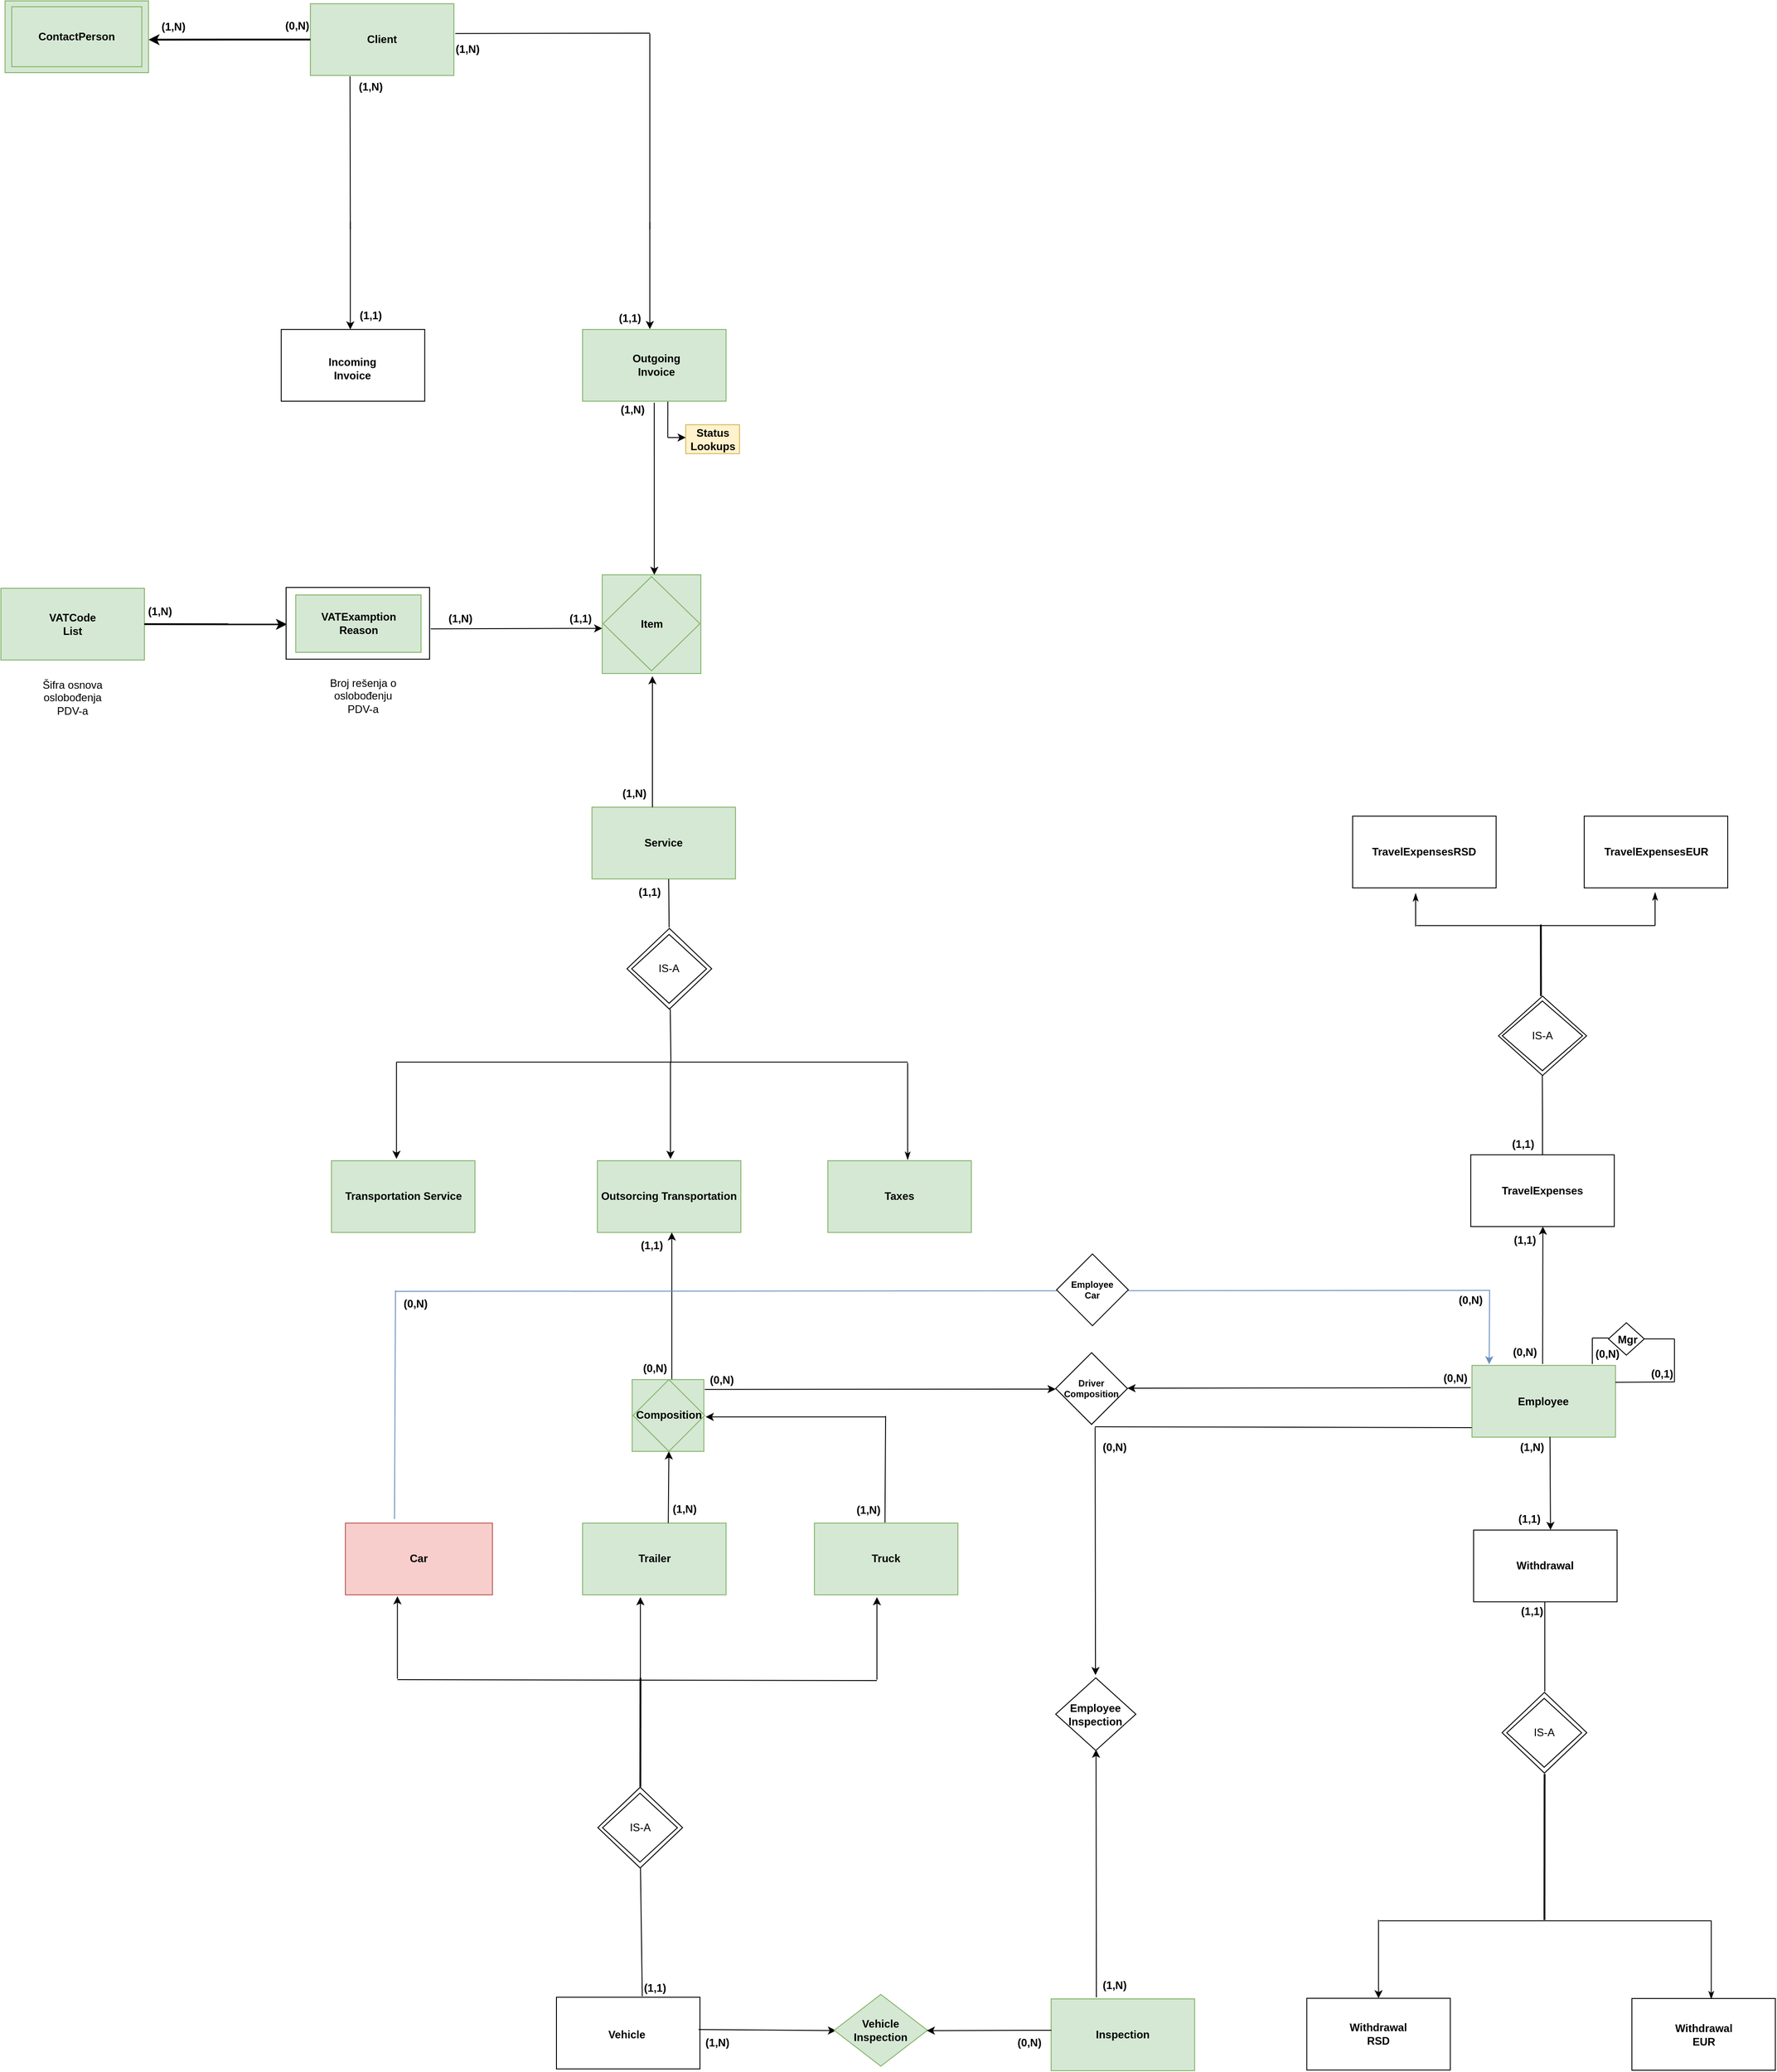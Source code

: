 <mxfile version="27.0.5">
  <diagram id="C5RBs43oDa-KdzZeNtuy" name="Page-1">
    <mxGraphModel dx="-222" dy="569" grid="1" gridSize="10" guides="1" tooltips="1" connect="1" arrows="1" fold="1" page="1" pageScale="1" pageWidth="1169" pageHeight="827" math="0" shadow="0">
      <root>
        <mxCell id="WIyWlLk6GJQsqaUBKTNV-0" />
        <mxCell id="WIyWlLk6GJQsqaUBKTNV-1" parent="WIyWlLk6GJQsqaUBKTNV-0" />
        <mxCell id="6fleU-jqkwWg-XRkz1PE-0" value="" style="rounded=0;whiteSpace=wrap;html=1;fontStyle=1;fillColor=#d5e8d4;strokeColor=#82b366;" parent="WIyWlLk6GJQsqaUBKTNV-1" vertex="1">
          <mxGeometry x="1705.12" y="83.13" width="160" height="80" as="geometry" />
        </mxCell>
        <mxCell id="6fleU-jqkwWg-XRkz1PE-1" value="&lt;span&gt;Client&lt;/span&gt;" style="text;html=1;align=center;verticalAlign=middle;whiteSpace=wrap;rounded=0;fontStyle=1" parent="WIyWlLk6GJQsqaUBKTNV-1" vertex="1">
          <mxGeometry x="1740.12" y="100.63" width="90" height="45" as="geometry" />
        </mxCell>
        <mxCell id="6fleU-jqkwWg-XRkz1PE-4" value="" style="rounded=0;whiteSpace=wrap;html=1;fontStyle=1;fillColor=#d5e8d4;strokeColor=#82b366;" parent="WIyWlLk6GJQsqaUBKTNV-1" vertex="1">
          <mxGeometry x="3000.37" y="1601.6" width="160" height="80" as="geometry" />
        </mxCell>
        <mxCell id="6fleU-jqkwWg-XRkz1PE-5" value="&lt;span&gt;Employee&lt;/span&gt;" style="text;html=1;align=center;verticalAlign=middle;whiteSpace=wrap;rounded=0;fontStyle=1" parent="WIyWlLk6GJQsqaUBKTNV-1" vertex="1">
          <mxGeometry x="3035.37" y="1619.1" width="90" height="45" as="geometry" />
        </mxCell>
        <mxCell id="6fleU-jqkwWg-XRkz1PE-13" value="" style="rounded=0;whiteSpace=wrap;html=1;fontStyle=1;fillColor=#d5e8d4;strokeColor=#82b366;" parent="WIyWlLk6GJQsqaUBKTNV-1" vertex="1">
          <mxGeometry x="2008.62" y="446.38" width="160" height="80" as="geometry" />
        </mxCell>
        <mxCell id="6fleU-jqkwWg-XRkz1PE-14" value="&lt;span&gt;Outgoing Invoice&lt;/span&gt;" style="text;html=1;align=center;verticalAlign=middle;whiteSpace=wrap;rounded=0;fontStyle=1" parent="WIyWlLk6GJQsqaUBKTNV-1" vertex="1">
          <mxGeometry x="2045.62" y="463.88" width="90" height="45" as="geometry" />
        </mxCell>
        <mxCell id="6fleU-jqkwWg-XRkz1PE-23" style="edgeStyle=orthogonalEdgeStyle;rounded=0;orthogonalLoop=1;jettySize=auto;html=1;endArrow=classic;endFill=1;fontStyle=1;startFill=0;" parent="WIyWlLk6GJQsqaUBKTNV-1" edge="1">
          <mxGeometry relative="1" as="geometry">
            <mxPoint x="1749.62" y="446.38" as="targetPoint" />
            <mxPoint x="1749.62" y="326.13" as="sourcePoint" />
          </mxGeometry>
        </mxCell>
        <mxCell id="6fleU-jqkwWg-XRkz1PE-24" value="" style="rounded=0;whiteSpace=wrap;html=1;fontStyle=1" parent="WIyWlLk6GJQsqaUBKTNV-1" vertex="1">
          <mxGeometry x="1672.62" y="446.38" width="160" height="80" as="geometry" />
        </mxCell>
        <mxCell id="6fleU-jqkwWg-XRkz1PE-25" value="&lt;span&gt;Incoming Invoice&lt;/span&gt;" style="text;html=1;align=center;verticalAlign=middle;whiteSpace=wrap;rounded=0;fontStyle=1" parent="WIyWlLk6GJQsqaUBKTNV-1" vertex="1">
          <mxGeometry x="1706.62" y="471.38" width="90" height="37.5" as="geometry" />
        </mxCell>
        <mxCell id="6fleU-jqkwWg-XRkz1PE-32" value="" style="rounded=0;whiteSpace=wrap;html=1;fontStyle=1;" parent="WIyWlLk6GJQsqaUBKTNV-1" vertex="1">
          <mxGeometry x="1979.5" y="2306.1" width="160" height="80" as="geometry" />
        </mxCell>
        <mxCell id="6fleU-jqkwWg-XRkz1PE-33" value="&lt;span&gt;Vehicle&lt;/span&gt;" style="text;html=1;align=center;verticalAlign=middle;whiteSpace=wrap;rounded=0;fontStyle=1" parent="WIyWlLk6GJQsqaUBKTNV-1" vertex="1">
          <mxGeometry x="2013.38" y="2325.1" width="90" height="45" as="geometry" />
        </mxCell>
        <mxCell id="6fleU-jqkwWg-XRkz1PE-47" value="TravelExpenses" style="rounded=0;whiteSpace=wrap;html=1;fontStyle=1" parent="WIyWlLk6GJQsqaUBKTNV-1" vertex="1">
          <mxGeometry x="2999.04" y="1366.75" width="160" height="80" as="geometry" />
        </mxCell>
        <mxCell id="6fleU-jqkwWg-XRkz1PE-91" value="&lt;span&gt;(1,1)&lt;/span&gt;" style="text;html=1;align=center;verticalAlign=middle;resizable=0;points=[];autosize=1;strokeColor=none;fillColor=none;fontStyle=1" parent="WIyWlLk6GJQsqaUBKTNV-1" vertex="1">
          <mxGeometry x="1746.62" y="416.38" width="50" height="30" as="geometry" />
        </mxCell>
        <mxCell id="6fleU-jqkwWg-XRkz1PE-92" value="&lt;span&gt;(1,N)&lt;/span&gt;" style="text;html=1;align=center;verticalAlign=middle;resizable=0;points=[];autosize=1;strokeColor=none;fillColor=none;fontStyle=1" parent="WIyWlLk6GJQsqaUBKTNV-1" vertex="1">
          <mxGeometry x="1746.62" y="160.89" width="50" height="30" as="geometry" />
        </mxCell>
        <mxCell id="6fleU-jqkwWg-XRkz1PE-93" value="&lt;span&gt;(1,1)&lt;/span&gt;" style="text;html=1;align=center;verticalAlign=middle;resizable=0;points=[];autosize=1;strokeColor=none;fillColor=none;fontStyle=1" parent="WIyWlLk6GJQsqaUBKTNV-1" vertex="1">
          <mxGeometry x="2035.62" y="419.26" width="50" height="30" as="geometry" />
        </mxCell>
        <mxCell id="6fleU-jqkwWg-XRkz1PE-96" value="" style="endArrow=none;html=1;rounded=0;fontStyle=1" parent="WIyWlLk6GJQsqaUBKTNV-1" edge="1">
          <mxGeometry width="50" height="50" relative="1" as="geometry">
            <mxPoint x="2083.62" y="334.9" as="sourcePoint" />
            <mxPoint x="2083.62" y="116.64" as="targetPoint" />
          </mxGeometry>
        </mxCell>
        <mxCell id="6fleU-jqkwWg-XRkz1PE-97" style="edgeStyle=orthogonalEdgeStyle;rounded=0;orthogonalLoop=1;jettySize=auto;html=1;endArrow=classic;endFill=1;fontStyle=1;exitX=0.5;exitY=1;exitDx=0;exitDy=0;startFill=0;" parent="WIyWlLk6GJQsqaUBKTNV-1" edge="1">
          <mxGeometry relative="1" as="geometry">
            <mxPoint x="2083.62" y="445.95" as="targetPoint" />
            <mxPoint x="2083.62" y="326.82" as="sourcePoint" />
          </mxGeometry>
        </mxCell>
        <mxCell id="6fleU-jqkwWg-XRkz1PE-98" value="&lt;span&gt;(1,N)&lt;/span&gt;" style="text;html=1;align=center;verticalAlign=middle;resizable=0;points=[];autosize=1;strokeColor=none;fillColor=none;fontStyle=1" parent="WIyWlLk6GJQsqaUBKTNV-1" vertex="1">
          <mxGeometry x="1855.12" y="118.89" width="50" height="30" as="geometry" />
        </mxCell>
        <mxCell id="6fleU-jqkwWg-XRkz1PE-134" value="" style="endArrow=none;html=1;rounded=0;fontStyle=1;endFill=1;startFill=0;" parent="WIyWlLk6GJQsqaUBKTNV-1" edge="1">
          <mxGeometry width="50" height="50" relative="1" as="geometry">
            <mxPoint x="1749.62" y="334.9" as="sourcePoint" />
            <mxPoint x="1749.32" y="164.13" as="targetPoint" />
          </mxGeometry>
        </mxCell>
        <mxCell id="6fleU-jqkwWg-XRkz1PE-135" value="" style="endArrow=none;html=1;rounded=0;fontStyle=1;endFill=1;entryX=1.016;entryY=0.416;entryDx=0;entryDy=0;entryPerimeter=0;startArrow=none;startFill=0;" parent="WIyWlLk6GJQsqaUBKTNV-1" edge="1">
          <mxGeometry width="50" height="50" relative="1" as="geometry">
            <mxPoint x="2083.62" y="115.95" as="sourcePoint" />
            <mxPoint x="1866.68" y="116.41" as="targetPoint" />
            <Array as="points" />
          </mxGeometry>
        </mxCell>
        <mxCell id="KJzYNLKTrp_ooMd6hEDH-20" value="" style="endArrow=classic;html=1;rounded=0;fontStyle=1;endFill=1;startFill=0;exitX=0.998;exitY=0.261;exitDx=0;exitDy=0;exitPerimeter=0;" parent="WIyWlLk6GJQsqaUBKTNV-1" edge="1">
          <mxGeometry width="50" height="50" relative="1" as="geometry">
            <mxPoint x="2088.52" y="527.96" as="sourcePoint" />
            <mxPoint x="2088.62" y="720" as="targetPoint" />
          </mxGeometry>
        </mxCell>
        <mxCell id="KJzYNLKTrp_ooMd6hEDH-23" value="Service" style="rounded=0;whiteSpace=wrap;html=1;fontStyle=1;fillColor=#d5e8d4;strokeColor=#82b366;" parent="WIyWlLk6GJQsqaUBKTNV-1" vertex="1">
          <mxGeometry x="2019.12" y="979.1" width="160" height="80" as="geometry" />
        </mxCell>
        <mxCell id="KJzYNLKTrp_ooMd6hEDH-26" value="&lt;span&gt;(1,N)&lt;/span&gt;" style="text;html=1;align=center;verticalAlign=middle;resizable=0;points=[];autosize=1;strokeColor=none;fillColor=none;fontStyle=1" parent="WIyWlLk6GJQsqaUBKTNV-1" vertex="1">
          <mxGeometry x="2038.62" y="521.13" width="50" height="30" as="geometry" />
        </mxCell>
        <mxCell id="KJzYNLKTrp_ooMd6hEDH-133" value="Inspection" style="rounded=0;whiteSpace=wrap;html=1;fontStyle=1;fillColor=#d5e8d4;strokeColor=#82b366;" parent="WIyWlLk6GJQsqaUBKTNV-1" vertex="1">
          <mxGeometry x="2531.12" y="2308.0" width="160" height="80" as="geometry" />
        </mxCell>
        <mxCell id="JLQM5sAZSnSmbtlJIYIe-23" value="Truck" style="rounded=0;whiteSpace=wrap;html=1;fontStyle=1;fillColor=#d5e8d4;strokeColor=#82b366;" parent="WIyWlLk6GJQsqaUBKTNV-1" vertex="1">
          <mxGeometry x="2267.12" y="1777.4" width="160" height="80" as="geometry" />
        </mxCell>
        <mxCell id="JLQM5sAZSnSmbtlJIYIe-24" value="Trailer" style="rounded=0;whiteSpace=wrap;html=1;fontStyle=1;fillColor=#d5e8d4;strokeColor=#82b366;" parent="WIyWlLk6GJQsqaUBKTNV-1" vertex="1">
          <mxGeometry x="2008.62" y="1777.4" width="160" height="80" as="geometry" />
        </mxCell>
        <mxCell id="JLQM5sAZSnSmbtlJIYIe-49" value="&lt;span&gt;(1,N)&lt;/span&gt;" style="text;html=1;align=center;verticalAlign=middle;resizable=0;points=[];autosize=1;strokeColor=none;fillColor=none;fontStyle=1" parent="WIyWlLk6GJQsqaUBKTNV-1" vertex="1">
          <mxGeometry x="2040.5" y="949.1" width="50" height="30" as="geometry" />
        </mxCell>
        <mxCell id="JLQM5sAZSnSmbtlJIYIe-55" value="" style="rhombus;whiteSpace=wrap;html=1;" parent="WIyWlLk6GJQsqaUBKTNV-1" vertex="1">
          <mxGeometry x="2025.62" y="2072" width="94.5" height="90" as="geometry" />
        </mxCell>
        <mxCell id="JLQM5sAZSnSmbtlJIYIe-56" value="IS-A" style="rhombus;whiteSpace=wrap;html=1;" parent="WIyWlLk6GJQsqaUBKTNV-1" vertex="1">
          <mxGeometry x="2030.87" y="2078.68" width="83.5" height="76.82" as="geometry" />
        </mxCell>
        <mxCell id="FQBhquQ9skOd-RJN0nXC-3" value="Withdrawal" style="rounded=0;whiteSpace=wrap;html=1;fontStyle=1" parent="WIyWlLk6GJQsqaUBKTNV-1" vertex="1">
          <mxGeometry x="3002.18" y="1785.2" width="160" height="80" as="geometry" />
        </mxCell>
        <mxCell id="JY_EDOV9F8wMyD7FQhxF-16" value="VATCode&lt;div&gt;List&lt;/div&gt;" style="rounded=0;whiteSpace=wrap;html=1;fontStyle=1;fillColor=#d5e8d4;strokeColor=#82b366;" parent="WIyWlLk6GJQsqaUBKTNV-1" vertex="1">
          <mxGeometry x="1360.0" y="735.0" width="160" height="80" as="geometry" />
        </mxCell>
        <mxCell id="JY_EDOV9F8wMyD7FQhxF-20" value="" style="endArrow=classic;html=1;rounded=0;endFill=1;strokeWidth=2;exitX=1;exitY=0.5;exitDx=0;exitDy=0;" parent="WIyWlLk6GJQsqaUBKTNV-1" source="JY_EDOV9F8wMyD7FQhxF-16" edge="1">
          <mxGeometry width="50" height="50" relative="1" as="geometry">
            <mxPoint x="1579.0" y="775.54" as="sourcePoint" />
            <mxPoint x="1679.0" y="775.19" as="targetPoint" />
          </mxGeometry>
        </mxCell>
        <mxCell id="JY_EDOV9F8wMyD7FQhxF-23" value="&lt;span style=&quot;color: rgba(0, 0, 0, 0); font-family: monospace; font-size: 0px; font-weight: 400; text-align: start; text-wrap-mode: nowrap;&quot;&gt;%3CmxGraphModel%3E%3Croot%3E%3CmxCell%20id%3D%220%22%2F%3E%3CmxCell%20id%3D%221%22%20parent%3D%220%22%2F%3E%3CmxCell%20id%3D%222%22%20value%3D%22Price%26lt%3Bdiv%26gt%3BSpecification%26lt%3B%2Fdiv%26gt%3B%22%20style%3D%22rounded%3D0%3BwhiteSpace%3Dwrap%3Bhtml%3D1%3BfontStyle%3D1%22%20vertex%3D%221%22%20parent%3D%221%22%3E%3CmxGeometry%20x%3D%22954%22%20y%3D%221819%22%20width%3D%22160%22%20height%3D%2280%22%20as%3D%22geometry%22%2F%3E%3C%2FmxCell%3E%3C%2Froot%3E%3C%2FmxGraphModel%3E&lt;/span&gt;" style="rounded=0;whiteSpace=wrap;html=1;fontStyle=1" parent="WIyWlLk6GJQsqaUBKTNV-1" vertex="1">
          <mxGeometry x="1678.0" y="734.07" width="160" height="80" as="geometry" />
        </mxCell>
        <mxCell id="vOSCY3Hg0piOMHUVaGEQ-7" value="" style="endArrow=classic;html=1;rounded=0;endFill=1;startFill=0;entryX=0.971;entryY=0.895;entryDx=0;entryDy=0;entryPerimeter=0;" parent="WIyWlLk6GJQsqaUBKTNV-1" target="nr9qznxnuRBBL26ijgo9-61" edge="1">
          <mxGeometry width="50" height="50" relative="1" as="geometry">
            <mxPoint x="3087.37" y="1681.2" as="sourcePoint" />
            <mxPoint x="3087" y="1740" as="targetPoint" />
          </mxGeometry>
        </mxCell>
        <mxCell id="_1RglAVevbmalXWGtEXD-6" value="" style="rhombus;whiteSpace=wrap;html=1;" parent="WIyWlLk6GJQsqaUBKTNV-1" vertex="1">
          <mxGeometry x="3033.93" y="1966.17" width="94.5" height="90" as="geometry" />
        </mxCell>
        <mxCell id="_1RglAVevbmalXWGtEXD-7" value="IS-A" style="rhombus;whiteSpace=wrap;html=1;" parent="WIyWlLk6GJQsqaUBKTNV-1" vertex="1">
          <mxGeometry x="3039.18" y="1972.85" width="83.5" height="76.82" as="geometry" />
        </mxCell>
        <mxCell id="_1RglAVevbmalXWGtEXD-8" value="&lt;b&gt;(1,1)&lt;/b&gt;" style="text;html=1;align=center;verticalAlign=middle;resizable=0;points=[];autosize=1;strokeColor=none;fillColor=none;" parent="WIyWlLk6GJQsqaUBKTNV-1" vertex="1">
          <mxGeometry x="3042.17" y="1861.0" width="50" height="30" as="geometry" />
        </mxCell>
        <mxCell id="_1RglAVevbmalXWGtEXD-12" value="" style="endArrow=none;html=1;rounded=0;" parent="WIyWlLk6GJQsqaUBKTNV-1" edge="1">
          <mxGeometry width="50" height="50" relative="1" as="geometry">
            <mxPoint x="2897.18" y="2220.87" as="sourcePoint" />
            <mxPoint x="3267.18" y="2220.87" as="targetPoint" />
          </mxGeometry>
        </mxCell>
        <mxCell id="_1RglAVevbmalXWGtEXD-13" value="" style="endArrow=classic;html=1;rounded=0;exitX=0.5;exitY=0;exitDx=0;exitDy=0;endFill=1;entryX=0.5;entryY=0;entryDx=0;entryDy=0;" parent="WIyWlLk6GJQsqaUBKTNV-1" target="_1RglAVevbmalXWGtEXD-15" edge="1">
          <mxGeometry width="50" height="50" relative="1" as="geometry">
            <mxPoint x="2896.18" y="2219.87" as="sourcePoint" />
            <mxPoint x="2896.18" y="2289.87" as="targetPoint" />
          </mxGeometry>
        </mxCell>
        <mxCell id="_1RglAVevbmalXWGtEXD-14" value="" style="endArrow=classicThin;html=1;rounded=0;exitX=0.559;exitY=0.054;exitDx=0;exitDy=0;exitPerimeter=0;endFill=1;" parent="WIyWlLk6GJQsqaUBKTNV-1" edge="1">
          <mxGeometry width="50" height="50" relative="1" as="geometry">
            <mxPoint x="3267.18" y="2220.68" as="sourcePoint" />
            <mxPoint x="3267.18" y="2308.37" as="targetPoint" />
          </mxGeometry>
        </mxCell>
        <mxCell id="_1RglAVevbmalXWGtEXD-15" value="Withdrawal&lt;div&gt;RSD&lt;/div&gt;" style="rounded=0;whiteSpace=wrap;html=1;fontStyle=1" parent="WIyWlLk6GJQsqaUBKTNV-1" vertex="1">
          <mxGeometry x="2816.18" y="2307.31" width="160" height="80" as="geometry" />
        </mxCell>
        <mxCell id="_1RglAVevbmalXWGtEXD-16" value="Withdrawal&lt;div&gt;EUR&lt;/div&gt;" style="rounded=0;whiteSpace=wrap;html=1;fontStyle=1" parent="WIyWlLk6GJQsqaUBKTNV-1" vertex="1">
          <mxGeometry x="3178.68" y="2307.55" width="160" height="80" as="geometry" />
        </mxCell>
        <mxCell id="_1RglAVevbmalXWGtEXD-41" value="" style="edgeStyle=none;orthogonalLoop=1;jettySize=auto;html=1;rounded=0;strokeWidth=2;exitX=0;exitY=0.5;exitDx=0;exitDy=0;entryX=0.251;entryY=0.98;entryDx=0;entryDy=0;entryPerimeter=0;" parent="WIyWlLk6GJQsqaUBKTNV-1" source="6fleU-jqkwWg-XRkz1PE-0" edge="1">
          <mxGeometry width="100" relative="1" as="geometry">
            <mxPoint x="1677.12" y="183.96" as="sourcePoint" />
            <mxPoint x="1524.62" y="123.24" as="targetPoint" />
            <Array as="points" />
          </mxGeometry>
        </mxCell>
        <mxCell id="_1RglAVevbmalXWGtEXD-43" value="&lt;b&gt;(0,N)&lt;/b&gt;" style="text;html=1;align=center;verticalAlign=middle;resizable=0;points=[];autosize=1;strokeColor=none;fillColor=none;" parent="WIyWlLk6GJQsqaUBKTNV-1" vertex="1">
          <mxGeometry x="1664.87" y="93.24" width="50" height="30" as="geometry" />
        </mxCell>
        <mxCell id="_1RglAVevbmalXWGtEXD-44" value="" style="rounded=0;whiteSpace=wrap;html=1;fontStyle=1;fillColor=#d5e8d4;strokeColor=#82b366;" parent="WIyWlLk6GJQsqaUBKTNV-1" vertex="1">
          <mxGeometry x="1364.62" y="80.0" width="160" height="80" as="geometry" />
        </mxCell>
        <mxCell id="_1RglAVevbmalXWGtEXD-55" value="ContactPerson" style="rounded=0;whiteSpace=wrap;html=1;fontStyle=1;fillColor=#d5e8d4;strokeColor=#82b366;" parent="WIyWlLk6GJQsqaUBKTNV-1" vertex="1">
          <mxGeometry x="1372.12" y="86.5" width="145" height="66.91" as="geometry" />
        </mxCell>
        <mxCell id="23Pd9BPGmexuaKqUZe4i-0" value="&lt;b&gt;(1,N)&lt;/b&gt;" style="text;html=1;align=center;verticalAlign=middle;resizable=0;points=[];autosize=1;strokeColor=none;fillColor=none;fontColor=light-dark(#000000, #ff6ccb);" parent="WIyWlLk6GJQsqaUBKTNV-1" vertex="1">
          <mxGeometry x="1512.18" y="746.45" width="50" height="30" as="geometry" />
        </mxCell>
        <mxCell id="jLJpwwm2E1j9XLziIUlm-2" value="" style="whiteSpace=wrap;html=1;aspect=fixed;fillColor=#d5e8d4;strokeColor=#82b366;" parent="WIyWlLk6GJQsqaUBKTNV-1" vertex="1">
          <mxGeometry x="2030.5" y="720" width="110" height="110" as="geometry" />
        </mxCell>
        <mxCell id="jLJpwwm2E1j9XLziIUlm-3" value="&lt;span style=&quot;font-weight: 700;&quot;&gt;Item&lt;/span&gt;" style="rhombus;whiteSpace=wrap;html=1;movable=1;resizable=1;rotatable=1;deletable=1;editable=1;locked=0;connectable=1;fillColor=#d5e8d4;strokeColor=#82b366;" parent="WIyWlLk6GJQsqaUBKTNV-1" vertex="1">
          <mxGeometry x="2031.5" y="722" width="108" height="105" as="geometry" />
        </mxCell>
        <mxCell id="jLJpwwm2E1j9XLziIUlm-4" value="" style="endArrow=classic;html=1;rounded=0;endFill=1;startFill=0;" parent="WIyWlLk6GJQsqaUBKTNV-1" edge="1">
          <mxGeometry width="50" height="50" relative="1" as="geometry">
            <mxPoint x="2086.5" y="979.1" as="sourcePoint" />
            <mxPoint x="2086.5" y="833" as="targetPoint" />
          </mxGeometry>
        </mxCell>
        <mxCell id="jLJpwwm2E1j9XLziIUlm-5" value="&lt;b&gt;(1,N)&lt;/b&gt;" style="text;html=1;align=center;verticalAlign=middle;resizable=0;points=[];autosize=1;strokeColor=none;fillColor=none;fontColor=light-dark(#000000, #ff6ccb);" parent="WIyWlLk6GJQsqaUBKTNV-1" vertex="1">
          <mxGeometry x="1847.0" y="753.5" width="50" height="30" as="geometry" />
        </mxCell>
        <mxCell id="jLJpwwm2E1j9XLziIUlm-6" value="&lt;b&gt;(1,1)&lt;/b&gt;" style="text;html=1;align=center;verticalAlign=middle;resizable=0;points=[];autosize=1;strokeColor=none;fillColor=none;" parent="WIyWlLk6GJQsqaUBKTNV-1" vertex="1">
          <mxGeometry x="1980.5" y="753.5" width="50" height="30" as="geometry" />
        </mxCell>
        <mxCell id="jLJpwwm2E1j9XLziIUlm-9" value="&lt;b&gt;VATExamption&lt;/b&gt;&lt;div&gt;&lt;b&gt;Reason&lt;/b&gt;&lt;/div&gt;" style="text;html=1;align=center;verticalAlign=middle;whiteSpace=wrap;rounded=0;fillColor=#d5e8d4;strokeColor=#82b366;" parent="WIyWlLk6GJQsqaUBKTNV-1" vertex="1">
          <mxGeometry x="1688.75" y="742.45" width="139.75" height="63.98" as="geometry" />
        </mxCell>
        <mxCell id="I9pMaQt8I24prFdbPWmR-0" value="" style="endArrow=none;html=1;rounded=0;" parent="WIyWlLk6GJQsqaUBKTNV-1" edge="1">
          <mxGeometry width="50" height="50" relative="1" as="geometry">
            <mxPoint x="2105.12" y="1113.3" as="sourcePoint" />
            <mxPoint x="2104.62" y="1059.3" as="targetPoint" />
          </mxGeometry>
        </mxCell>
        <mxCell id="I9pMaQt8I24prFdbPWmR-1" value="" style="endArrow=none;html=1;rounded=0;endFill=1;exitX=0.5;exitY=1;exitDx=0;exitDy=0;strokeWidth=1;startFill=0;" parent="WIyWlLk6GJQsqaUBKTNV-1" edge="1">
          <mxGeometry width="50" height="50" relative="1" as="geometry">
            <mxPoint x="2106.37" y="1204.27" as="sourcePoint" />
            <mxPoint x="2107.12" y="1263.3" as="targetPoint" />
          </mxGeometry>
        </mxCell>
        <mxCell id="I9pMaQt8I24prFdbPWmR-2" value="" style="rhombus;whiteSpace=wrap;html=1;" parent="WIyWlLk6GJQsqaUBKTNV-1" vertex="1">
          <mxGeometry x="2058.12" y="1114.27" width="94.5" height="90" as="geometry" />
        </mxCell>
        <mxCell id="I9pMaQt8I24prFdbPWmR-3" value="IS-A" style="rhombus;whiteSpace=wrap;html=1;" parent="WIyWlLk6GJQsqaUBKTNV-1" vertex="1">
          <mxGeometry x="2063.37" y="1120.95" width="83.5" height="76.82" as="geometry" />
        </mxCell>
        <mxCell id="I9pMaQt8I24prFdbPWmR-4" value="&lt;b&gt;(1,1)&lt;/b&gt;" style="text;html=1;align=center;verticalAlign=middle;resizable=0;points=[];autosize=1;strokeColor=none;fillColor=none;" parent="WIyWlLk6GJQsqaUBKTNV-1" vertex="1">
          <mxGeometry x="2058.12" y="1059.1" width="50" height="30" as="geometry" />
        </mxCell>
        <mxCell id="I9pMaQt8I24prFdbPWmR-6" value="Transportation Service" style="rounded=0;whiteSpace=wrap;html=1;fontStyle=1;fillColor=#d5e8d4;strokeColor=#82b366;" parent="WIyWlLk6GJQsqaUBKTNV-1" vertex="1">
          <mxGeometry x="1728.62" y="1373.3" width="160" height="80" as="geometry" />
        </mxCell>
        <mxCell id="q068-KadxLZRPtvk7sRx-6" value="&lt;b&gt;Status&lt;br&gt;Lookups&lt;/b&gt;" style="rounded=0;whiteSpace=wrap;html=1;fillColor=#fff2cc;strokeColor=#d6b656;" parent="WIyWlLk6GJQsqaUBKTNV-1" vertex="1">
          <mxGeometry x="2123.62" y="552.63" width="60" height="32.27" as="geometry" />
        </mxCell>
        <mxCell id="q068-KadxLZRPtvk7sRx-8" value="" style="endArrow=none;html=1;rounded=0;entryX=0.594;entryY=0.981;entryDx=0;entryDy=0;entryPerimeter=0;" parent="WIyWlLk6GJQsqaUBKTNV-1" edge="1">
          <mxGeometry width="50" height="50" relative="1" as="geometry">
            <mxPoint x="2103.62" y="566.9" as="sourcePoint" />
            <mxPoint x="2103.66" y="526.86" as="targetPoint" />
          </mxGeometry>
        </mxCell>
        <mxCell id="wU-jtw-yqAymgOgauggo-0" value="" style="endArrow=none;html=1;rounded=0;" parent="WIyWlLk6GJQsqaUBKTNV-1" edge="1">
          <mxGeometry width="50" height="50" relative="1" as="geometry">
            <mxPoint x="1801.12" y="1263.4" as="sourcePoint" />
            <mxPoint x="2371.12" y="1263.4" as="targetPoint" />
          </mxGeometry>
        </mxCell>
        <mxCell id="wU-jtw-yqAymgOgauggo-1" value="" style="endArrow=classic;html=1;rounded=0;endFill=1;" parent="WIyWlLk6GJQsqaUBKTNV-1" edge="1">
          <mxGeometry width="50" height="50" relative="1" as="geometry">
            <mxPoint x="1801.12" y="1263.3" as="sourcePoint" />
            <mxPoint x="1801.12" y="1371.3" as="targetPoint" />
          </mxGeometry>
        </mxCell>
        <mxCell id="wU-jtw-yqAymgOgauggo-2" value="" style="endArrow=classic;html=1;rounded=0;endFill=1;" parent="WIyWlLk6GJQsqaUBKTNV-1" edge="1">
          <mxGeometry width="50" height="50" relative="1" as="geometry">
            <mxPoint x="2106.62" y="1263.3" as="sourcePoint" />
            <mxPoint x="2106.62" y="1371.3" as="targetPoint" />
          </mxGeometry>
        </mxCell>
        <mxCell id="wU-jtw-yqAymgOgauggo-3" value="" style="endArrow=classicThin;html=1;rounded=0;endFill=1;" parent="WIyWlLk6GJQsqaUBKTNV-1" edge="1">
          <mxGeometry width="50" height="50" relative="1" as="geometry">
            <mxPoint x="2371.12" y="1264.3" as="sourcePoint" />
            <mxPoint x="2371.12" y="1372.3" as="targetPoint" />
          </mxGeometry>
        </mxCell>
        <mxCell id="wU-jtw-yqAymgOgauggo-4" value="Outsorcing Transportation" style="rounded=0;whiteSpace=wrap;html=1;fontStyle=1;fillColor=#d5e8d4;strokeColor=#82b366;" parent="WIyWlLk6GJQsqaUBKTNV-1" vertex="1">
          <mxGeometry x="2025.12" y="1373.3" width="160" height="80" as="geometry" />
        </mxCell>
        <mxCell id="wU-jtw-yqAymgOgauggo-5" value="Taxes" style="rounded=0;whiteSpace=wrap;html=1;fontStyle=1;fillColor=#d5e8d4;strokeColor=#82b366;" parent="WIyWlLk6GJQsqaUBKTNV-1" vertex="1">
          <mxGeometry x="2282.12" y="1373.3" width="160" height="80" as="geometry" />
        </mxCell>
        <mxCell id="wU-jtw-yqAymgOgauggo-9" value="" style="endArrow=classic;html=1;rounded=0;endFill=1;" parent="WIyWlLk6GJQsqaUBKTNV-1" edge="1">
          <mxGeometry width="50" height="50" relative="1" as="geometry">
            <mxPoint x="2108.12" y="1617.4" as="sourcePoint" />
            <mxPoint x="2108.12" y="1453.3" as="targetPoint" />
          </mxGeometry>
        </mxCell>
        <mxCell id="wU-jtw-yqAymgOgauggo-13" value="&lt;b&gt;(1,1)&lt;/b&gt;" style="text;html=1;align=center;verticalAlign=middle;whiteSpace=wrap;rounded=0;" parent="WIyWlLk6GJQsqaUBKTNV-1" vertex="1">
          <mxGeometry x="2055.5" y="1453.3" width="60" height="30" as="geometry" />
        </mxCell>
        <mxCell id="lh2_92bgUW_Hdn3y_NVo-3" value="Car" style="rounded=0;whiteSpace=wrap;html=1;fontStyle=1;fillColor=#f8cecc;strokeColor=#b85450;" parent="WIyWlLk6GJQsqaUBKTNV-1" vertex="1">
          <mxGeometry x="1744.12" y="1777.4" width="164" height="80" as="geometry" />
        </mxCell>
        <mxCell id="nr9qznxnuRBBL26ijgo9-0" value="&lt;b&gt;(1,N)&lt;/b&gt;" style="text;html=1;align=center;verticalAlign=middle;resizable=0;points=[];autosize=1;strokeColor=none;fillColor=none;" parent="WIyWlLk6GJQsqaUBKTNV-1" vertex="1">
          <mxGeometry x="1526.62" y="93.9" width="50" height="30" as="geometry" />
        </mxCell>
        <mxCell id="nr9qznxnuRBBL26ijgo9-17" value="" style="endArrow=classic;html=1;rounded=0;fontStyle=1;endFill=1;startFill=0;exitX=0.99;exitY=0.45;exitDx=0;exitDy=0;exitPerimeter=0;" parent="WIyWlLk6GJQsqaUBKTNV-1" source="6fleU-jqkwWg-XRkz1PE-32" edge="1">
          <mxGeometry width="50" height="50" relative="1" as="geometry">
            <mxPoint x="2211.837" y="2343" as="sourcePoint" />
            <mxPoint x="2291.18" y="2343.27" as="targetPoint" />
          </mxGeometry>
        </mxCell>
        <mxCell id="nr9qznxnuRBBL26ijgo9-22" value="" style="endArrow=classic;html=1;rounded=0;" parent="WIyWlLk6GJQsqaUBKTNV-1" edge="1">
          <mxGeometry width="50" height="50" relative="1" as="geometry">
            <mxPoint x="2103.62" y="566.9" as="sourcePoint" />
            <mxPoint x="2123.62" y="566.9" as="targetPoint" />
          </mxGeometry>
        </mxCell>
        <mxCell id="nr9qznxnuRBBL26ijgo9-23" value="" style="endArrow=classic;html=1;rounded=0;endFill=1;strokeWidth=1;exitX=1.008;exitY=0.577;exitDx=0;exitDy=0;exitPerimeter=0;" parent="WIyWlLk6GJQsqaUBKTNV-1" source="JY_EDOV9F8wMyD7FQhxF-23" edge="1">
          <mxGeometry width="50" height="50" relative="1" as="geometry">
            <mxPoint x="1860.25" y="779.69" as="sourcePoint" />
            <mxPoint x="2030.5" y="779.69" as="targetPoint" />
          </mxGeometry>
        </mxCell>
        <mxCell id="nr9qznxnuRBBL26ijgo9-27" value="" style="whiteSpace=wrap;html=1;aspect=fixed;container=1;fillColor=#d5e8d4;strokeColor=#82b366;" parent="WIyWlLk6GJQsqaUBKTNV-1" vertex="1">
          <mxGeometry x="2063.87" y="1617.4" width="80" height="80" as="geometry" />
        </mxCell>
        <mxCell id="nr9qznxnuRBBL26ijgo9-28" value="&lt;span style=&quot;font-weight: 700;&quot;&gt;Composition&lt;/span&gt;" style="rhombus;whiteSpace=wrap;html=1;movable=1;resizable=1;rotatable=1;deletable=1;editable=1;locked=0;connectable=1;fillColor=#d5e8d4;strokeColor=#82b366;container=0;" parent="WIyWlLk6GJQsqaUBKTNV-1" vertex="1">
          <mxGeometry x="2064.87" y="1617.4" width="80" height="80" as="geometry" />
        </mxCell>
        <mxCell id="nr9qznxnuRBBL26ijgo9-29" value="(0,N)" style="text;html=1;align=center;verticalAlign=middle;resizable=0;points=[];autosize=1;strokeColor=none;fillColor=none;fontStyle=1" parent="WIyWlLk6GJQsqaUBKTNV-1" vertex="1">
          <mxGeometry x="2063.87" y="1590.4" width="50" height="30" as="geometry" />
        </mxCell>
        <mxCell id="nr9qznxnuRBBL26ijgo9-30" value="" style="endArrow=classic;html=1;rounded=0;endFill=1;entryX=0.5;entryY=1;entryDx=0;entryDy=0;" parent="WIyWlLk6GJQsqaUBKTNV-1" target="nr9qznxnuRBBL26ijgo9-28" edge="1">
          <mxGeometry width="50" height="50" relative="1" as="geometry">
            <mxPoint x="2104.2" y="1777.4" as="sourcePoint" />
            <mxPoint x="2104.2" y="1707.4" as="targetPoint" />
          </mxGeometry>
        </mxCell>
        <mxCell id="nr9qznxnuRBBL26ijgo9-31" value="" style="endArrow=classic;html=1;rounded=0;endFill=1;entryX=0.5;entryY=1;entryDx=0;entryDy=0;" parent="WIyWlLk6GJQsqaUBKTNV-1" edge="1">
          <mxGeometry width="50" height="50" relative="1" as="geometry">
            <mxPoint x="2346.18" y="1659" as="sourcePoint" />
            <mxPoint x="2145.87" y="1659" as="targetPoint" />
          </mxGeometry>
        </mxCell>
        <mxCell id="nr9qznxnuRBBL26ijgo9-33" value="(1,N)" style="text;html=1;align=center;verticalAlign=middle;resizable=0;points=[];autosize=1;strokeColor=none;fillColor=none;fontStyle=1" parent="WIyWlLk6GJQsqaUBKTNV-1" vertex="1">
          <mxGeometry x="2096.87" y="1747.4" width="50" height="30" as="geometry" />
        </mxCell>
        <mxCell id="nr9qznxnuRBBL26ijgo9-34" value="(1,N)" style="text;html=1;align=center;verticalAlign=middle;resizable=0;points=[];autosize=1;strokeColor=none;fillColor=none;fontStyle=1" parent="WIyWlLk6GJQsqaUBKTNV-1" vertex="1">
          <mxGeometry x="2302.37" y="1748.4" width="50" height="30" as="geometry" />
        </mxCell>
        <mxCell id="nr9qznxnuRBBL26ijgo9-36" value="&lt;b&gt;Vehicle&lt;/b&gt;&lt;br&gt;&lt;div&gt;&lt;b&gt;Inspection&lt;/b&gt;&lt;/div&gt;" style="rhombus;whiteSpace=wrap;html=1;fillColor=#d5e8d4;strokeColor=#82b366;" parent="WIyWlLk6GJQsqaUBKTNV-1" vertex="1">
          <mxGeometry x="2289.18" y="2303" width="104" height="80" as="geometry" />
        </mxCell>
        <mxCell id="nr9qznxnuRBBL26ijgo9-38" value="" style="group;rotation=-180;" parent="WIyWlLk6GJQsqaUBKTNV-1" vertex="1" connectable="0">
          <mxGeometry x="1789.88" y="1859" width="534.95" height="94" as="geometry" />
        </mxCell>
        <mxCell id="JLQM5sAZSnSmbtlJIYIe-20" value="" style="endArrow=classic;html=1;rounded=0;endFill=1;" parent="nr9qznxnuRBBL26ijgo9-38" edge="1">
          <mxGeometry width="50" height="50" relative="1" as="geometry">
            <mxPoint x="546.963" y="93" as="sourcePoint" />
            <mxPoint x="546.963" y="1" as="targetPoint" />
          </mxGeometry>
        </mxCell>
        <mxCell id="_1RglAVevbmalXWGtEXD-56" value="" style="endArrow=classic;html=1;rounded=0;endFill=1;" parent="nr9qznxnuRBBL26ijgo9-38" edge="1">
          <mxGeometry width="50" height="50" relative="1" as="geometry">
            <mxPoint x="283.194" y="93" as="sourcePoint" />
            <mxPoint x="283.194" y="1" as="targetPoint" />
          </mxGeometry>
        </mxCell>
        <mxCell id="_1RglAVevbmalXWGtEXD-57" value="" style="endArrow=none;html=1;rounded=0;" parent="nr9qznxnuRBBL26ijgo9-38" edge="1">
          <mxGeometry width="50" height="50" relative="1" as="geometry">
            <mxPoint x="546.963" y="94" as="sourcePoint" />
            <mxPoint x="12.268" y="93" as="targetPoint" />
          </mxGeometry>
        </mxCell>
        <mxCell id="lh2_92bgUW_Hdn3y_NVo-4" value="" style="endArrow=classic;html=1;rounded=0;endFill=1;" parent="nr9qznxnuRBBL26ijgo9-38" edge="1">
          <mxGeometry width="50" height="50" relative="1" as="geometry">
            <mxPoint x="12.268" y="92" as="sourcePoint" />
            <mxPoint x="12.268" as="targetPoint" />
          </mxGeometry>
        </mxCell>
        <mxCell id="nr9qznxnuRBBL26ijgo9-44" value="" style="endArrow=none;html=1;rounded=0;endFill=1;entryX=0.5;entryY=1;entryDx=0;entryDy=0;startFill=0;exitX=0.969;exitY=0.947;exitDx=0;exitDy=0;exitPerimeter=0;" parent="WIyWlLk6GJQsqaUBKTNV-1" edge="1">
          <mxGeometry width="50" height="50" relative="1" as="geometry">
            <mxPoint x="2345.82" y="1776.81" as="sourcePoint" />
            <mxPoint x="2346.55" y="1658" as="targetPoint" />
          </mxGeometry>
        </mxCell>
        <mxCell id="nr9qznxnuRBBL26ijgo9-46" value="(1,1)" style="text;html=1;align=center;verticalAlign=middle;resizable=0;points=[];autosize=1;strokeColor=none;fillColor=none;fontStyle=1" parent="WIyWlLk6GJQsqaUBKTNV-1" vertex="1">
          <mxGeometry x="2064.37" y="2281" width="50" height="30" as="geometry" />
        </mxCell>
        <mxCell id="nr9qznxnuRBBL26ijgo9-47" value="&lt;b&gt;(1,N)&lt;/b&gt;" style="text;html=1;align=center;verticalAlign=middle;whiteSpace=wrap;rounded=0;" parent="WIyWlLk6GJQsqaUBKTNV-1" vertex="1">
          <mxGeometry x="2129.18" y="2341.5" width="60" height="30" as="geometry" />
        </mxCell>
        <mxCell id="nr9qznxnuRBBL26ijgo9-60" value="&lt;span&gt;(1,N)&lt;/span&gt;" style="text;html=1;align=center;verticalAlign=middle;resizable=0;points=[];autosize=1;strokeColor=none;fillColor=none;fontStyle=1" parent="WIyWlLk6GJQsqaUBKTNV-1" vertex="1">
          <mxGeometry x="3041.62" y="1678.43" width="50" height="30" as="geometry" />
        </mxCell>
        <mxCell id="nr9qznxnuRBBL26ijgo9-61" value="&lt;b&gt;(1,1)&lt;/b&gt;" style="text;html=1;align=center;verticalAlign=middle;resizable=0;points=[];autosize=1;strokeColor=none;fillColor=none;" parent="WIyWlLk6GJQsqaUBKTNV-1" vertex="1">
          <mxGeometry x="3039.37" y="1758.2" width="50" height="30" as="geometry" />
        </mxCell>
        <mxCell id="_1RglAVevbmalXWGtEXD-23" value="" style="endArrow=none;html=1;rounded=0;endFill=1;strokeWidth=2;startFill=0;" parent="WIyWlLk6GJQsqaUBKTNV-1" edge="1">
          <mxGeometry width="50" height="50" relative="1" as="geometry">
            <mxPoint x="3077.3" y="1189.75" as="sourcePoint" />
            <mxPoint x="3077.18" y="1110" as="targetPoint" />
          </mxGeometry>
        </mxCell>
        <mxCell id="_1RglAVevbmalXWGtEXD-28" value="" style="endArrow=none;html=1;rounded=0;" parent="WIyWlLk6GJQsqaUBKTNV-1" edge="1">
          <mxGeometry width="50" height="50" relative="1" as="geometry">
            <mxPoint x="3204.55" y="1111.1" as="sourcePoint" />
            <mxPoint x="2938.55" y="1111.1" as="targetPoint" />
          </mxGeometry>
        </mxCell>
        <mxCell id="_1RglAVevbmalXWGtEXD-33" value="TravelExpensesRSD" style="rounded=0;whiteSpace=wrap;html=1;fontStyle=1;rotation=0;" parent="WIyWlLk6GJQsqaUBKTNV-1" vertex="1">
          <mxGeometry x="2867.3" y="989.1" width="160" height="80" as="geometry" />
        </mxCell>
        <mxCell id="_1RglAVevbmalXWGtEXD-34" value="TravelExpensesEUR" style="rounded=0;whiteSpace=wrap;html=1;fontStyle=1;rotation=0;" parent="WIyWlLk6GJQsqaUBKTNV-1" vertex="1">
          <mxGeometry x="3125.55" y="989.1" width="160" height="80" as="geometry" />
        </mxCell>
        <mxCell id="_1RglAVevbmalXWGtEXD-36" value="" style="endArrow=classicThin;html=1;rounded=0;endFill=1;" parent="WIyWlLk6GJQsqaUBKTNV-1" edge="1">
          <mxGeometry width="50" height="50" relative="1" as="geometry">
            <mxPoint x="2937.55" y="1112.1" as="sourcePoint" />
            <mxPoint x="2937.55" y="1075.1" as="targetPoint" />
          </mxGeometry>
        </mxCell>
        <mxCell id="_1RglAVevbmalXWGtEXD-37" value="" style="endArrow=classicThin;html=1;rounded=0;endFill=1;" parent="WIyWlLk6GJQsqaUBKTNV-1" edge="1">
          <mxGeometry width="50" height="50" relative="1" as="geometry">
            <mxPoint x="3204.55" y="1111.1" as="sourcePoint" />
            <mxPoint x="3204.55" y="1074.1" as="targetPoint" />
          </mxGeometry>
        </mxCell>
        <mxCell id="_1RglAVevbmalXWGtEXD-26" value="&lt;b&gt;(1,1)&lt;/b&gt;" style="text;html=1;align=center;verticalAlign=middle;resizable=0;points=[];autosize=1;strokeColor=none;fillColor=none;" parent="WIyWlLk6GJQsqaUBKTNV-1" vertex="1">
          <mxGeometry x="3032.3" y="1339.75" width="50" height="30" as="geometry" />
        </mxCell>
        <mxCell id="nr9qznxnuRBBL26ijgo9-63" value="" style="rhombus;whiteSpace=wrap;html=1;rotation=0;movable=1;resizable=1;rotatable=1;deletable=1;editable=1;locked=0;connectable=1;" parent="WIyWlLk6GJQsqaUBKTNV-1" vertex="1">
          <mxGeometry x="3029.92" y="1189.75" width="98.25" height="88.63" as="geometry" />
        </mxCell>
        <mxCell id="nr9qznxnuRBBL26ijgo9-64" value="IS-A" style="rhombus;whiteSpace=wrap;html=1;rotation=0;movable=1;resizable=1;rotatable=1;deletable=1;editable=1;locked=0;connectable=1;" parent="WIyWlLk6GJQsqaUBKTNV-1" vertex="1">
          <mxGeometry x="3034.17" y="1195.2" width="89.5" height="77.72" as="geometry" />
        </mxCell>
        <mxCell id="nr9qznxnuRBBL26ijgo9-65" value="" style="edgeStyle=orthogonalEdgeStyle;rounded=0;orthogonalLoop=1;jettySize=auto;html=1;endArrow=none;endFill=1;fontStyle=1;startFill=0;exitX=0.5;exitY=0;exitDx=0;exitDy=0;" parent="WIyWlLk6GJQsqaUBKTNV-1" source="6fleU-jqkwWg-XRkz1PE-47" edge="1">
          <mxGeometry relative="1" as="geometry">
            <mxPoint x="3078.3" y="1359.75" as="sourcePoint" />
            <mxPoint x="3078.79" y="1278.38" as="targetPoint" />
          </mxGeometry>
        </mxCell>
        <mxCell id="nr9qznxnuRBBL26ijgo9-68" value="" style="endArrow=none;html=1;rounded=0;strokeWidth=2;" parent="WIyWlLk6GJQsqaUBKTNV-1" edge="1">
          <mxGeometry width="50" height="50" relative="1" as="geometry">
            <mxPoint x="2073.03" y="2071.68" as="sourcePoint" />
            <mxPoint x="2073.18" y="1950" as="targetPoint" />
          </mxGeometry>
        </mxCell>
        <mxCell id="nr9qznxnuRBBL26ijgo9-69" value="" style="endArrow=none;html=1;rounded=0;" parent="WIyWlLk6GJQsqaUBKTNV-1" edge="1">
          <mxGeometry width="50" height="50" relative="1" as="geometry">
            <mxPoint x="2075.18" y="2305" as="sourcePoint" />
            <mxPoint x="2073.18" y="2162.32" as="targetPoint" />
          </mxGeometry>
        </mxCell>
        <mxCell id="nr9qznxnuRBBL26ijgo9-71" value="&lt;b&gt;(0,N)&lt;/b&gt;" style="text;html=1;align=center;verticalAlign=middle;resizable=0;points=[];autosize=1;strokeColor=none;fillColor=none;" parent="WIyWlLk6GJQsqaUBKTNV-1" vertex="1">
          <mxGeometry x="3034.17" y="1571.6" width="50" height="30" as="geometry" />
        </mxCell>
        <mxCell id="nr9qznxnuRBBL26ijgo9-72" value="&lt;b&gt;(1,1)&lt;/b&gt;" style="text;html=1;align=center;verticalAlign=middle;resizable=0;points=[];autosize=1;strokeColor=none;fillColor=none;" parent="WIyWlLk6GJQsqaUBKTNV-1" vertex="1">
          <mxGeometry x="3034.3" y="1447.3" width="50" height="30" as="geometry" />
        </mxCell>
        <mxCell id="nr9qznxnuRBBL26ijgo9-73" value="" style="endArrow=classic;html=1;rounded=0;" parent="WIyWlLk6GJQsqaUBKTNV-1" edge="1">
          <mxGeometry width="50" height="50" relative="1" as="geometry">
            <mxPoint x="3079.18" y="1600" as="sourcePoint" />
            <mxPoint x="3079.43" y="1446.75" as="targetPoint" />
          </mxGeometry>
        </mxCell>
        <mxCell id="KJzYNLKTrp_ooMd6hEDH-104" value="" style="rhombus;whiteSpace=wrap;html=1;fontStyle=1;container=0;rotation=-180;" parent="WIyWlLk6GJQsqaUBKTNV-1" vertex="1" collapsed="1">
          <mxGeometry x="3152.55" y="1554" width="40" height="36.067" as="geometry">
            <mxRectangle x="1140" y="2686.23" width="39" height="43.77" as="alternateBounds" />
          </mxGeometry>
        </mxCell>
        <mxCell id="KJzYNLKTrp_ooMd6hEDH-105" value="&lt;span&gt;Mgr&lt;/span&gt;" style="text;html=1;align=center;verticalAlign=middle;whiteSpace=wrap;rounded=0;fontStyle=1;rotation=0;" parent="WIyWlLk6GJQsqaUBKTNV-1" vertex="1">
          <mxGeometry x="3158.55" y="1562" width="29.75" height="22.674" as="geometry" />
        </mxCell>
        <mxCell id="KJzYNLKTrp_ooMd6hEDH-109" value="&lt;span&gt;(0,N)&lt;/span&gt;" style="text;html=1;align=center;verticalAlign=middle;resizable=0;points=[];autosize=1;strokeColor=none;fillColor=none;fontStyle=1;rotation=0;" parent="WIyWlLk6GJQsqaUBKTNV-1" vertex="1">
          <mxGeometry x="3125.55" y="1574" width="50" height="30" as="geometry" />
        </mxCell>
        <mxCell id="KJzYNLKTrp_ooMd6hEDH-110" value="&lt;span&gt;(0,1)&lt;/span&gt;" style="text;html=1;align=center;verticalAlign=middle;resizable=0;points=[];autosize=1;strokeColor=none;fillColor=none;fontStyle=1;rotation=1;" parent="WIyWlLk6GJQsqaUBKTNV-1" vertex="1">
          <mxGeometry x="3186.55" y="1596.4" width="50" height="30" as="geometry" />
        </mxCell>
        <mxCell id="nr9qznxnuRBBL26ijgo9-53" value="" style="endArrow=none;html=1;rounded=0;" parent="WIyWlLk6GJQsqaUBKTNV-1" edge="1">
          <mxGeometry width="50" height="50" relative="1" as="geometry">
            <mxPoint x="3226.18" y="1572" as="sourcePoint" />
            <mxPoint x="3226.18" y="1620" as="targetPoint" />
          </mxGeometry>
        </mxCell>
        <mxCell id="nr9qznxnuRBBL26ijgo9-55" value="" style="endArrow=none;html=1;rounded=0;" parent="WIyWlLk6GJQsqaUBKTNV-1" edge="1">
          <mxGeometry width="50" height="50" relative="1" as="geometry">
            <mxPoint x="3226.18" y="1572" as="sourcePoint" />
            <mxPoint x="3192.55" y="1572" as="targetPoint" />
          </mxGeometry>
        </mxCell>
        <mxCell id="nr9qznxnuRBBL26ijgo9-56" value="" style="endArrow=none;html=1;rounded=0;" parent="WIyWlLk6GJQsqaUBKTNV-1" edge="1">
          <mxGeometry width="50" height="50" relative="1" as="geometry">
            <mxPoint x="3152.55" y="1571" as="sourcePoint" />
            <mxPoint x="3134.55" y="1571" as="targetPoint" />
          </mxGeometry>
        </mxCell>
        <mxCell id="nr9qznxnuRBBL26ijgo9-57" value="" style="endArrow=none;html=1;rounded=0;" parent="WIyWlLk6GJQsqaUBKTNV-1" edge="1">
          <mxGeometry width="50" height="50" relative="1" as="geometry">
            <mxPoint x="3134.55" y="1571" as="sourcePoint" />
            <mxPoint x="3134.55" y="1600" as="targetPoint" />
          </mxGeometry>
        </mxCell>
        <mxCell id="eXBoB5VEGD14m0D3QJLi-3" value="" style="endArrow=none;html=1;rounded=0;" parent="WIyWlLk6GJQsqaUBKTNV-1" edge="1">
          <mxGeometry width="50" height="50" relative="1" as="geometry">
            <mxPoint x="3226.18" y="1620" as="sourcePoint" />
            <mxPoint x="3160.37" y="1620.4" as="targetPoint" />
          </mxGeometry>
        </mxCell>
        <mxCell id="KJzYNLKTrp_ooMd6hEDH-135" value="&lt;b&gt;Employee&lt;/b&gt;&lt;div&gt;&lt;b&gt;Inspection&lt;/b&gt;&lt;/div&gt;" style="rhombus;whiteSpace=wrap;html=1;rotation=0;" parent="WIyWlLk6GJQsqaUBKTNV-1" vertex="1">
          <mxGeometry x="2536.18" y="1950" width="89.43" height="81" as="geometry" />
        </mxCell>
        <mxCell id="nr9qznxnuRBBL26ijgo9-7" value="&lt;b&gt;(0,N)&lt;/b&gt;" style="text;html=1;align=center;verticalAlign=middle;whiteSpace=wrap;rounded=0;rotation=0;" parent="WIyWlLk6GJQsqaUBKTNV-1" vertex="1">
          <mxGeometry x="2572.43" y="1678.43" width="60" height="30" as="geometry" />
        </mxCell>
        <mxCell id="KJzYNLKTrp_ooMd6hEDH-72" value="" style="endArrow=classic;html=1;rounded=0;fontStyle=1;endFill=1;startFill=0;exitX=0.534;exitY=-0.021;exitDx=0;exitDy=0;exitPerimeter=0;" parent="WIyWlLk6GJQsqaUBKTNV-1" edge="1">
          <mxGeometry width="50" height="50" relative="1" as="geometry">
            <mxPoint x="2581.56" y="2306.32" as="sourcePoint" />
            <mxPoint x="2581.18" y="2030" as="targetPoint" />
          </mxGeometry>
        </mxCell>
        <mxCell id="nr9qznxnuRBBL26ijgo9-5" value="&lt;b&gt;(1,N)&lt;/b&gt;" style="text;html=1;align=center;verticalAlign=middle;whiteSpace=wrap;rounded=0;rotation=0;" parent="WIyWlLk6GJQsqaUBKTNV-1" vertex="1">
          <mxGeometry x="2572.43" y="2278.0" width="60" height="30" as="geometry" />
        </mxCell>
        <mxCell id="eXBoB5VEGD14m0D3QJLi-9" value="" style="endArrow=classic;html=1;rounded=0;fontStyle=1;endFill=1;startFill=0;exitX=0.002;exitY=0.437;exitDx=0;exitDy=0;exitPerimeter=0;" parent="WIyWlLk6GJQsqaUBKTNV-1" source="KJzYNLKTrp_ooMd6hEDH-133" edge="1">
          <mxGeometry width="50" height="50" relative="1" as="geometry">
            <mxPoint x="2545.43" y="2344.63" as="sourcePoint" />
            <mxPoint x="2392.43" y="2343.36" as="targetPoint" />
          </mxGeometry>
        </mxCell>
        <mxCell id="eXBoB5VEGD14m0D3QJLi-10" value="&lt;b&gt;(0,N)&lt;/b&gt;" style="text;html=1;align=center;verticalAlign=middle;whiteSpace=wrap;rounded=0;" parent="WIyWlLk6GJQsqaUBKTNV-1" vertex="1">
          <mxGeometry x="2477.18" y="2341.5" width="60" height="30" as="geometry" />
        </mxCell>
        <mxCell id="eXBoB5VEGD14m0D3QJLi-11" value="" style="endArrow=classic;html=1;rounded=0;fontStyle=1;endFill=1;startFill=0;" parent="WIyWlLk6GJQsqaUBKTNV-1" edge="1">
          <mxGeometry width="50" height="50" relative="1" as="geometry">
            <mxPoint x="2144.87" y="1628.37" as="sourcePoint" />
            <mxPoint x="2536.18" y="1628" as="targetPoint" />
          </mxGeometry>
        </mxCell>
        <mxCell id="eXBoB5VEGD14m0D3QJLi-12" value="" style="endArrow=classic;html=1;rounded=0;fontStyle=1;endFill=1;startFill=0;" parent="WIyWlLk6GJQsqaUBKTNV-1" edge="1">
          <mxGeometry width="50" height="50" relative="1" as="geometry">
            <mxPoint x="2999.04" y="1626.4" as="sourcePoint" />
            <mxPoint x="2616.18" y="1627" as="targetPoint" />
          </mxGeometry>
        </mxCell>
        <mxCell id="eXBoB5VEGD14m0D3QJLi-13" value="&lt;b&gt;Driver&lt;/b&gt;&lt;br&gt;&lt;div&gt;&lt;b&gt;Composition&lt;/b&gt;&lt;/div&gt;" style="rhombus;whiteSpace=wrap;html=1;fontSize=10;" parent="WIyWlLk6GJQsqaUBKTNV-1" vertex="1">
          <mxGeometry x="2536.18" y="1587.4" width="80" height="80" as="geometry" />
        </mxCell>
        <mxCell id="eXBoB5VEGD14m0D3QJLi-14" value="&lt;b&gt;(0,N)&lt;/b&gt;" style="text;html=1;align=center;verticalAlign=middle;whiteSpace=wrap;rounded=0;" parent="WIyWlLk6GJQsqaUBKTNV-1" vertex="1">
          <mxGeometry x="2952.18" y="1600.6" width="60" height="30" as="geometry" />
        </mxCell>
        <mxCell id="eXBoB5VEGD14m0D3QJLi-15" value="&lt;b&gt;(0,N)&lt;/b&gt;" style="text;html=1;align=center;verticalAlign=middle;whiteSpace=wrap;rounded=0;" parent="WIyWlLk6GJQsqaUBKTNV-1" vertex="1">
          <mxGeometry x="2133.87" y="1603.4" width="60" height="30" as="geometry" />
        </mxCell>
        <mxCell id="eXBoB5VEGD14m0D3QJLi-16" value="" style="endArrow=none;html=1;rounded=0;" parent="WIyWlLk6GJQsqaUBKTNV-1" edge="1">
          <mxGeometry width="50" height="50" relative="1" as="geometry">
            <mxPoint x="3081.59" y="1965.17" as="sourcePoint" />
            <mxPoint x="3081.59" y="1865.17" as="targetPoint" />
          </mxGeometry>
        </mxCell>
        <mxCell id="eXBoB5VEGD14m0D3QJLi-17" value="" style="endArrow=none;html=1;rounded=0;strokeWidth=2;" parent="WIyWlLk6GJQsqaUBKTNV-1" edge="1">
          <mxGeometry width="50" height="50" relative="1" as="geometry">
            <mxPoint x="3081.18" y="2220" as="sourcePoint" />
            <mxPoint x="3081.34" y="2057.17" as="targetPoint" />
          </mxGeometry>
        </mxCell>
        <mxCell id="SAbZ3JcfDOom2dVS9L_e-1" value="" style="endArrow=none;html=1;rounded=0;fontStyle=1;endFill=1;startFill=0;entryX=1.064;entryY=-0.008;entryDx=0;entryDy=0;entryPerimeter=0;fillColor=#dae8fc;strokeColor=#6c8ebf;gradientColor=#7ea6e0;" parent="WIyWlLk6GJQsqaUBKTNV-1" target="SAbZ3JcfDOom2dVS9L_e-5" edge="1">
          <mxGeometry width="50" height="50" relative="1" as="geometry">
            <mxPoint x="1800" y="1519" as="sourcePoint" />
            <mxPoint x="2537.18" y="1519.3" as="targetPoint" />
          </mxGeometry>
        </mxCell>
        <mxCell id="SAbZ3JcfDOom2dVS9L_e-3" value="" style="endArrow=none;html=1;rounded=0;endFill=1;entryX=0.334;entryY=-0.057;entryDx=0;entryDy=0;entryPerimeter=0;startFill=0;fillColor=#dae8fc;strokeColor=#6c8ebf;gradientColor=#7ea6e0;" parent="WIyWlLk6GJQsqaUBKTNV-1" target="lh2_92bgUW_Hdn3y_NVo-3" edge="1">
          <mxGeometry width="50" height="50" relative="1" as="geometry">
            <mxPoint x="1800.0" y="1518.03" as="sourcePoint" />
            <mxPoint x="1800.0" y="1626.03" as="targetPoint" />
          </mxGeometry>
        </mxCell>
        <mxCell id="SAbZ3JcfDOom2dVS9L_e-4" value="" style="endArrow=classic;html=1;rounded=0;endFill=1;entryX=0.12;entryY=0.021;entryDx=0;entryDy=0;entryPerimeter=0;fillColor=#dae8fc;gradientColor=#7ea6e0;strokeColor=#6c8ebf;" parent="WIyWlLk6GJQsqaUBKTNV-1" edge="1">
          <mxGeometry width="50" height="50" relative="1" as="geometry">
            <mxPoint x="3020" y="1518" as="sourcePoint" />
            <mxPoint x="3019.57" y="1600.28" as="targetPoint" />
          </mxGeometry>
        </mxCell>
        <mxCell id="SAbZ3JcfDOom2dVS9L_e-5" value="&lt;b&gt;(0,N)&lt;/b&gt;" style="text;html=1;align=center;verticalAlign=middle;whiteSpace=wrap;rounded=0;" parent="WIyWlLk6GJQsqaUBKTNV-1" vertex="1">
          <mxGeometry x="2980" y="1518" width="38.18" height="22" as="geometry" />
        </mxCell>
        <mxCell id="SAbZ3JcfDOom2dVS9L_e-6" value="(0,N)" style="text;html=1;align=center;verticalAlign=middle;resizable=0;points=[];autosize=1;strokeColor=none;fillColor=none;fontStyle=1" parent="WIyWlLk6GJQsqaUBKTNV-1" vertex="1">
          <mxGeometry x="1796.62" y="1518.0" width="50" height="30" as="geometry" />
        </mxCell>
        <mxCell id="SAbZ3JcfDOom2dVS9L_e-7" value="" style="endArrow=classic;html=1;rounded=0;fontStyle=1;endFill=1;startFill=0;exitX=0.534;exitY=-0.021;exitDx=0;exitDy=0;exitPerimeter=0;" parent="WIyWlLk6GJQsqaUBKTNV-1" edge="1">
          <mxGeometry width="50" height="50" relative="1" as="geometry">
            <mxPoint x="2580.18" y="1670.6" as="sourcePoint" />
            <mxPoint x="2580.56" y="1946.92" as="targetPoint" />
          </mxGeometry>
        </mxCell>
        <mxCell id="SAbZ3JcfDOom2dVS9L_e-8" value="" style="endArrow=none;html=1;rounded=0;fontStyle=1;endFill=1;startFill=0;" parent="WIyWlLk6GJQsqaUBKTNV-1" edge="1">
          <mxGeometry width="50" height="50" relative="1" as="geometry">
            <mxPoint x="3000" y="1671" as="sourcePoint" />
            <mxPoint x="2580" y="1670" as="targetPoint" />
          </mxGeometry>
        </mxCell>
        <mxCell id="SAbZ3JcfDOom2dVS9L_e-10" value="&lt;b&gt;Employee&lt;/b&gt;&lt;div&gt;&lt;b&gt;Car&lt;/b&gt;&lt;/div&gt;" style="rhombus;whiteSpace=wrap;html=1;fontSize=10;" parent="WIyWlLk6GJQsqaUBKTNV-1" vertex="1">
          <mxGeometry x="2537.18" y="1477.3" width="80" height="80" as="geometry" />
        </mxCell>
        <mxCell id="1eoyuyn6vY5eEdokmfbE-0" value="Šifra osnova oslobođenja PDV-a" style="text;html=1;align=center;verticalAlign=middle;whiteSpace=wrap;rounded=0;" vertex="1" parent="WIyWlLk6GJQsqaUBKTNV-1">
          <mxGeometry x="1400" y="827" width="80" height="60" as="geometry" />
        </mxCell>
        <mxCell id="1eoyuyn6vY5eEdokmfbE-1" value="Broj rešenja o oslobođenju PDV-a" style="text;html=1;align=center;verticalAlign=middle;whiteSpace=wrap;rounded=0;" vertex="1" parent="WIyWlLk6GJQsqaUBKTNV-1">
          <mxGeometry x="1723.62" y="825" width="80" height="60" as="geometry" />
        </mxCell>
      </root>
    </mxGraphModel>
  </diagram>
</mxfile>
